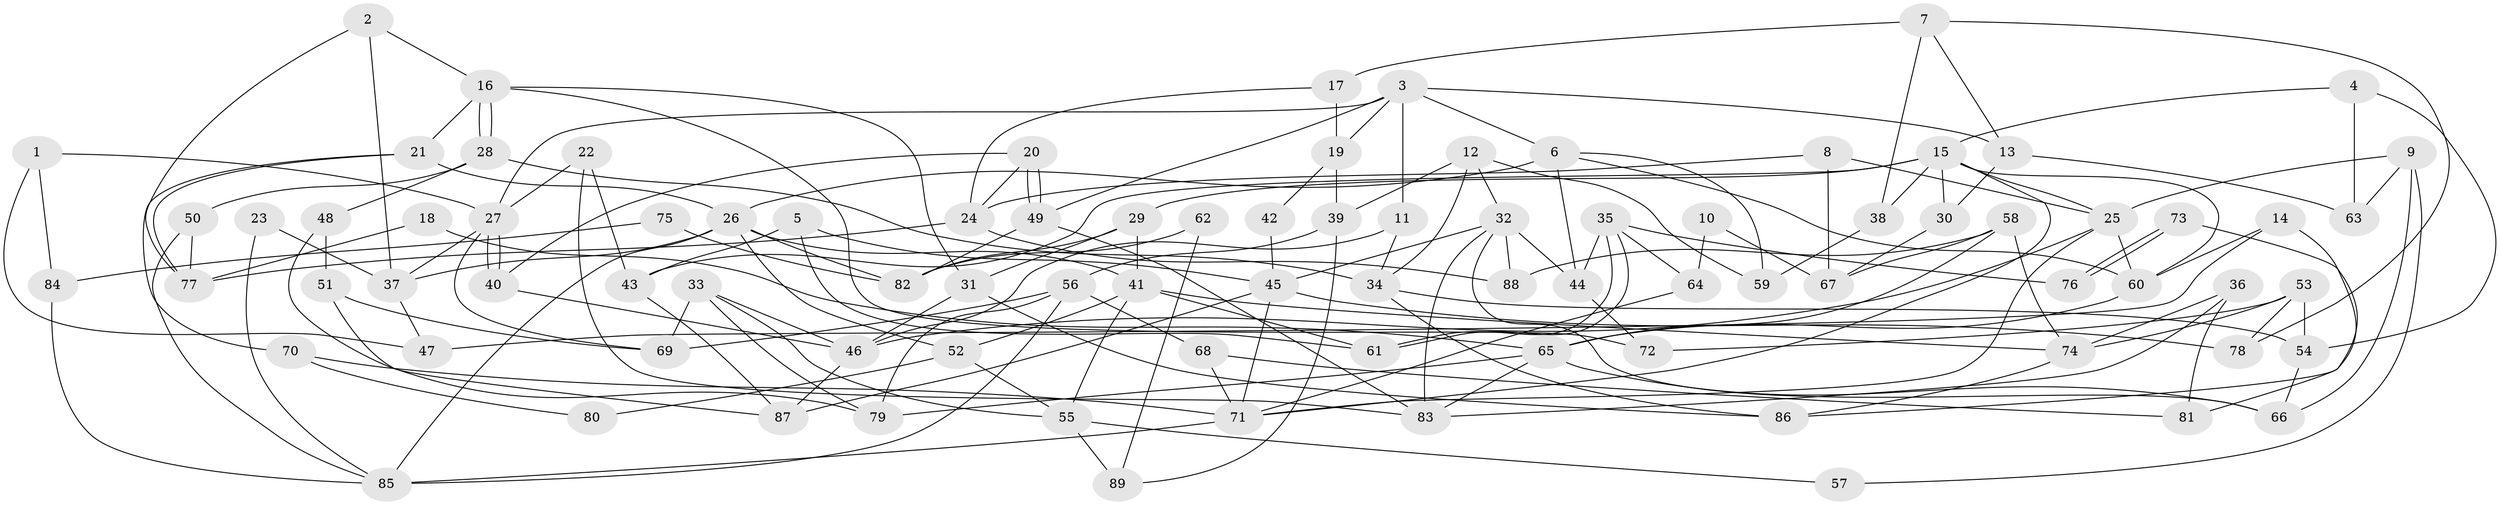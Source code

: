 // Generated by graph-tools (version 1.1) at 2025/36/03/09/25 02:36:20]
// undirected, 89 vertices, 178 edges
graph export_dot {
graph [start="1"]
  node [color=gray90,style=filled];
  1;
  2;
  3;
  4;
  5;
  6;
  7;
  8;
  9;
  10;
  11;
  12;
  13;
  14;
  15;
  16;
  17;
  18;
  19;
  20;
  21;
  22;
  23;
  24;
  25;
  26;
  27;
  28;
  29;
  30;
  31;
  32;
  33;
  34;
  35;
  36;
  37;
  38;
  39;
  40;
  41;
  42;
  43;
  44;
  45;
  46;
  47;
  48;
  49;
  50;
  51;
  52;
  53;
  54;
  55;
  56;
  57;
  58;
  59;
  60;
  61;
  62;
  63;
  64;
  65;
  66;
  67;
  68;
  69;
  70;
  71;
  72;
  73;
  74;
  75;
  76;
  77;
  78;
  79;
  80;
  81;
  82;
  83;
  84;
  85;
  86;
  87;
  88;
  89;
  1 -- 27;
  1 -- 47;
  1 -- 84;
  2 -- 16;
  2 -- 37;
  2 -- 77;
  3 -- 27;
  3 -- 13;
  3 -- 6;
  3 -- 11;
  3 -- 19;
  3 -- 49;
  4 -- 54;
  4 -- 15;
  4 -- 63;
  5 -- 43;
  5 -- 61;
  5 -- 45;
  6 -- 60;
  6 -- 26;
  6 -- 44;
  6 -- 59;
  7 -- 78;
  7 -- 38;
  7 -- 13;
  7 -- 17;
  8 -- 25;
  8 -- 24;
  8 -- 67;
  9 -- 25;
  9 -- 63;
  9 -- 57;
  9 -- 66;
  10 -- 64;
  10 -- 67;
  11 -- 46;
  11 -- 34;
  12 -- 32;
  12 -- 39;
  12 -- 34;
  12 -- 59;
  13 -- 30;
  13 -- 63;
  14 -- 60;
  14 -- 86;
  14 -- 47;
  15 -- 43;
  15 -- 25;
  15 -- 29;
  15 -- 30;
  15 -- 38;
  15 -- 60;
  15 -- 71;
  16 -- 72;
  16 -- 28;
  16 -- 28;
  16 -- 21;
  16 -- 31;
  17 -- 24;
  17 -- 19;
  18 -- 77;
  18 -- 65;
  19 -- 39;
  19 -- 42;
  20 -- 40;
  20 -- 49;
  20 -- 49;
  20 -- 24;
  21 -- 26;
  21 -- 70;
  21 -- 77;
  22 -- 83;
  22 -- 27;
  22 -- 43;
  23 -- 37;
  23 -- 85;
  24 -- 77;
  24 -- 88;
  25 -- 71;
  25 -- 60;
  25 -- 46;
  26 -- 82;
  26 -- 37;
  26 -- 41;
  26 -- 52;
  26 -- 85;
  27 -- 69;
  27 -- 40;
  27 -- 40;
  27 -- 37;
  28 -- 34;
  28 -- 48;
  28 -- 50;
  29 -- 31;
  29 -- 41;
  29 -- 82;
  30 -- 67;
  31 -- 46;
  31 -- 86;
  32 -- 66;
  32 -- 45;
  32 -- 44;
  32 -- 83;
  32 -- 88;
  33 -- 55;
  33 -- 69;
  33 -- 46;
  33 -- 79;
  34 -- 54;
  34 -- 86;
  35 -- 44;
  35 -- 61;
  35 -- 61;
  35 -- 64;
  35 -- 76;
  36 -- 83;
  36 -- 74;
  36 -- 81;
  37 -- 47;
  38 -- 59;
  39 -- 56;
  39 -- 89;
  40 -- 46;
  41 -- 52;
  41 -- 55;
  41 -- 61;
  41 -- 74;
  42 -- 45;
  43 -- 87;
  44 -- 72;
  45 -- 71;
  45 -- 78;
  45 -- 87;
  46 -- 87;
  48 -- 79;
  48 -- 51;
  49 -- 82;
  49 -- 83;
  50 -- 77;
  50 -- 85;
  51 -- 87;
  51 -- 69;
  52 -- 55;
  52 -- 80;
  53 -- 54;
  53 -- 74;
  53 -- 72;
  53 -- 78;
  54 -- 66;
  55 -- 57;
  55 -- 89;
  56 -- 79;
  56 -- 85;
  56 -- 68;
  56 -- 69;
  58 -- 74;
  58 -- 88;
  58 -- 65;
  58 -- 67;
  60 -- 65;
  62 -- 82;
  62 -- 89;
  64 -- 71;
  65 -- 83;
  65 -- 66;
  65 -- 79;
  68 -- 71;
  68 -- 81;
  70 -- 71;
  70 -- 80;
  71 -- 85;
  73 -- 81;
  73 -- 76;
  73 -- 76;
  74 -- 86;
  75 -- 84;
  75 -- 82;
  84 -- 85;
}
